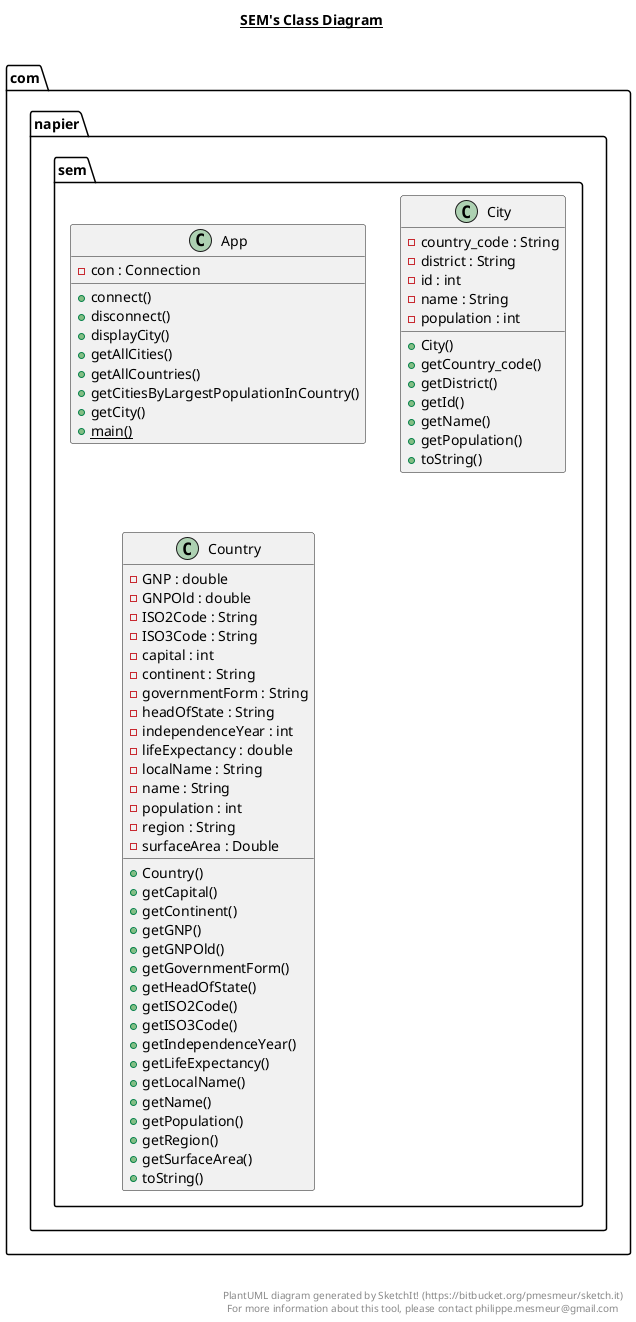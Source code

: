 @startuml

title __SEM's Class Diagram__\n

  namespace com.napier.sem {
    class com.napier.sem.App {
        - con : Connection
        + connect()
        + disconnect()
        + displayCity()
        + getAllCities()
        + getAllCountries()
        + getCitiesByLargestPopulationInCountry()
        + getCity()
        {static} + main()
    }
  }
  

  namespace com.napier.sem {
    class com.napier.sem.City {
        - country_code : String
        - district : String
        - id : int
        - name : String
        - population : int
        + City()
        + getCountry_code()
        + getDistrict()
        + getId()
        + getName()
        + getPopulation()
        + toString()
    }
  }
  

  namespace com.napier.sem {
    class com.napier.sem.Country {
        - GNP : double
        - GNPOld : double
        - ISO2Code : String
        - ISO3Code : String
        - capital : int
        - continent : String
        - governmentForm : String
        - headOfState : String
        - independenceYear : int
        - lifeExpectancy : double
        - localName : String
        - name : String
        - population : int
        - region : String
        - surfaceArea : Double
        + Country()
        + getCapital()
        + getContinent()
        + getGNP()
        + getGNPOld()
        + getGovernmentForm()
        + getHeadOfState()
        + getISO2Code()
        + getISO3Code()
        + getIndependenceYear()
        + getLifeExpectancy()
        + getLocalName()
        + getName()
        + getPopulation()
        + getRegion()
        + getSurfaceArea()
        + toString()
    }
  }
  



right footer


PlantUML diagram generated by SketchIt! (https://bitbucket.org/pmesmeur/sketch.it)
For more information about this tool, please contact philippe.mesmeur@gmail.com
endfooter

@enduml

